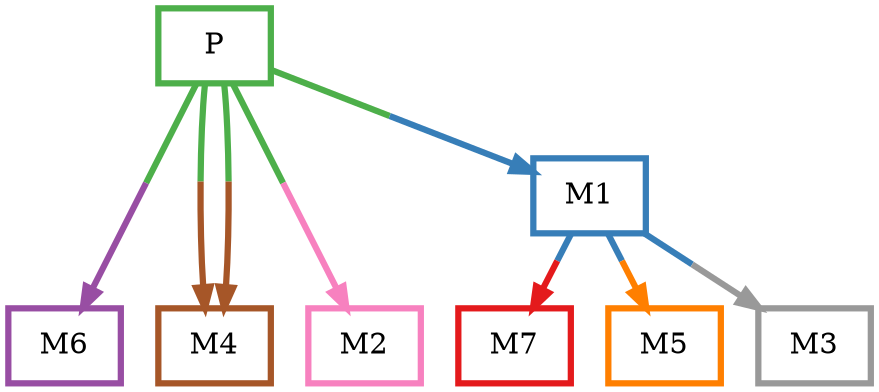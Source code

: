 digraph barS {
	{
		rank=same
	0 [shape=box,penwidth=3,colorscheme=set19,color=3,label="P"]
	}
	{
		rank=same
		7 [shape=box,penwidth=3,colorscheme=set19,color=1,label="M7"]
		6 [shape=box,penwidth=3,colorscheme=set19,color=4,label="M6"]
		5 [shape=box,penwidth=3,colorscheme=set19,color=5,label="M5"]
		4 [shape=box,penwidth=3,colorscheme=set19,color=7,label="M4"]
		3 [shape=box,penwidth=3,colorscheme=set19,color=9,label="M3"]
		2 [shape=box,penwidth=3,colorscheme=set19,color=8,label="M2"]
	}
	1 [shape=box,penwidth=3,colorscheme=set19,color=2,label="M1"]
	1 -> 7 [penwidth=3,colorscheme=set19,color="2;0.5:1"]
	1 -> 5 [penwidth=3,colorscheme=set19,color="2;0.5:5"]
	1 -> 3 [penwidth=3,colorscheme=set19,color="2;0.5:9"]
	0 -> 6 [penwidth=3,colorscheme=set19,color="3;0.5:4"]
	0 -> 4 [penwidth=3,colorscheme=set19,color="3;0.5:7"]
	0 -> 4 [penwidth=3,colorscheme=set19,color="3;0.5:7"]
	0 -> 2 [penwidth=3,colorscheme=set19,color="3;0.5:8"]
	0 -> 1 [penwidth=3,colorscheme=set19,color="3;0.5:2"]
}
